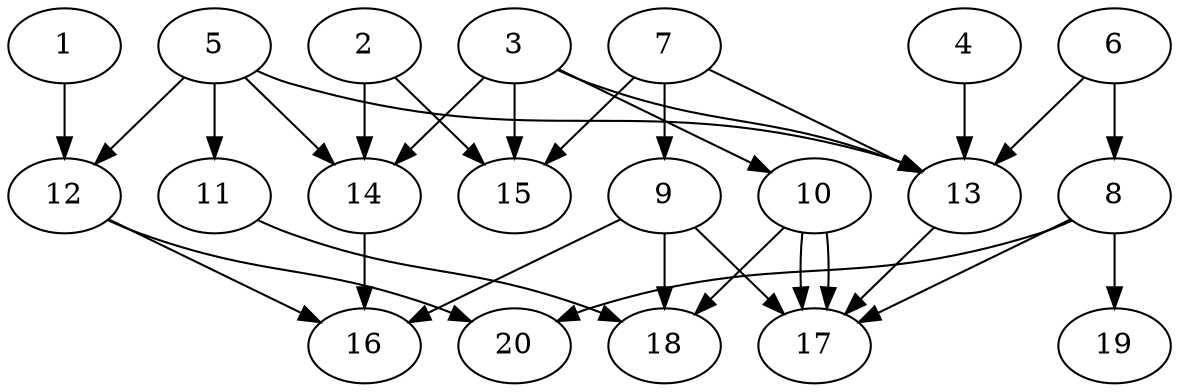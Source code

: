 // DAG automatically generated by daggen at Thu Oct  3 13:58:42 2019
// ./daggen --dot -n 20 --ccr 0.3 --fat 0.7 --regular 0.9 --density 0.7 --mindata 5242880 --maxdata 52428800 
digraph G {
  1 [size="55859200", alpha="0.14", expect_size="16757760"] 
  1 -> 12 [size ="16757760"]
  2 [size="123825493", alpha="0.09", expect_size="37147648"] 
  2 -> 14 [size ="37147648"]
  2 -> 15 [size ="37147648"]
  3 [size="70833493", alpha="0.03", expect_size="21250048"] 
  3 -> 10 [size ="21250048"]
  3 -> 13 [size ="21250048"]
  3 -> 14 [size ="21250048"]
  3 -> 15 [size ="21250048"]
  4 [size="81957547", alpha="0.11", expect_size="24587264"] 
  4 -> 13 [size ="24587264"]
  5 [size="41014613", alpha="0.18", expect_size="12304384"] 
  5 -> 11 [size ="12304384"]
  5 -> 12 [size ="12304384"]
  5 -> 13 [size ="12304384"]
  5 -> 14 [size ="12304384"]
  6 [size="24087893", alpha="0.12", expect_size="7226368"] 
  6 -> 8 [size ="7226368"]
  6 -> 13 [size ="7226368"]
  7 [size="45315413", alpha="0.15", expect_size="13594624"] 
  7 -> 9 [size ="13594624"]
  7 -> 13 [size ="13594624"]
  7 -> 15 [size ="13594624"]
  8 [size="63846400", alpha="0.04", expect_size="19153920"] 
  8 -> 17 [size ="19153920"]
  8 -> 19 [size ="19153920"]
  8 -> 20 [size ="19153920"]
  9 [size="39693653", alpha="0.05", expect_size="11908096"] 
  9 -> 16 [size ="11908096"]
  9 -> 17 [size ="11908096"]
  9 -> 18 [size ="11908096"]
  10 [size="101529600", alpha="0.04", expect_size="30458880"] 
  10 -> 17 [size ="30458880"]
  10 -> 17 [size ="30458880"]
  10 -> 18 [size ="30458880"]
  11 [size="174028800", alpha="0.02", expect_size="52208640"] 
  11 -> 18 [size ="52208640"]
  12 [size="125098667", alpha="0.15", expect_size="37529600"] 
  12 -> 16 [size ="37529600"]
  12 -> 20 [size ="37529600"]
  13 [size="36491947", alpha="0.09", expect_size="10947584"] 
  13 -> 17 [size ="10947584"]
  14 [size="60651520", alpha="0.07", expect_size="18195456"] 
  14 -> 16 [size ="18195456"]
  15 [size="144165547", alpha="0.05", expect_size="43249664"] 
  16 [size="129273173", alpha="0.09", expect_size="38781952"] 
  17 [size="65744213", alpha="0.12", expect_size="19723264"] 
  18 [size="30153387", alpha="0.13", expect_size="9046016"] 
  19 [size="63569920", alpha="0.12", expect_size="19070976"] 
  20 [size="104389973", alpha="0.14", expect_size="31316992"] 
}
